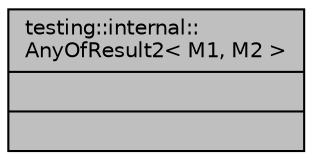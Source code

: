 digraph "testing::internal::AnyOfResult2&lt; M1, M2 &gt;"
{
  edge [fontname="Helvetica",fontsize="10",labelfontname="Helvetica",labelfontsize="10"];
  node [fontname="Helvetica",fontsize="10",shape=record];
  Node1 [label="{testing::internal::\lAnyOfResult2\< M1, M2 \>\n||}",height=0.2,width=0.4,color="black", fillcolor="grey75", style="filled", fontcolor="black"];
}
